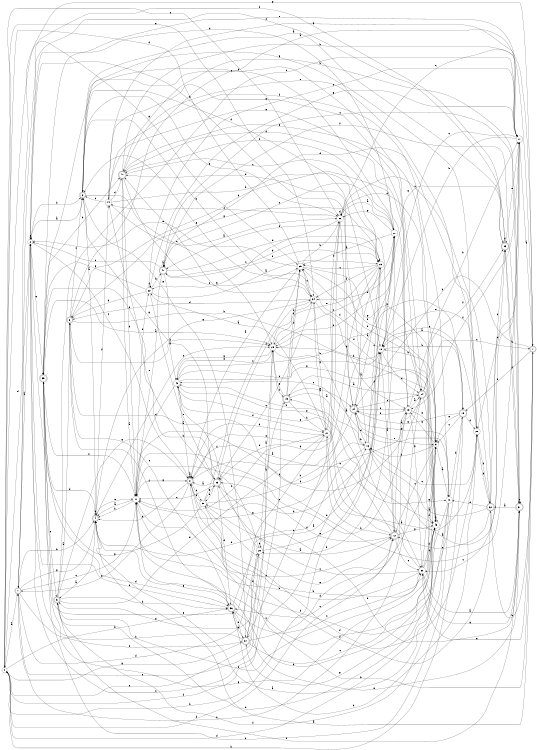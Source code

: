digraph n36_9 {
__start0 [label="" shape="none"];

rankdir=LR;
size="8,5";

s0 [style="filled", color="black", fillcolor="white" shape="circle", label="0"];
s1 [style="rounded,filled", color="black", fillcolor="white" shape="doublecircle", label="1"];
s2 [style="filled", color="black", fillcolor="white" shape="circle", label="2"];
s3 [style="rounded,filled", color="black", fillcolor="white" shape="doublecircle", label="3"];
s4 [style="rounded,filled", color="black", fillcolor="white" shape="doublecircle", label="4"];
s5 [style="rounded,filled", color="black", fillcolor="white" shape="doublecircle", label="5"];
s6 [style="rounded,filled", color="black", fillcolor="white" shape="doublecircle", label="6"];
s7 [style="rounded,filled", color="black", fillcolor="white" shape="doublecircle", label="7"];
s8 [style="rounded,filled", color="black", fillcolor="white" shape="doublecircle", label="8"];
s9 [style="filled", color="black", fillcolor="white" shape="circle", label="9"];
s10 [style="filled", color="black", fillcolor="white" shape="circle", label="10"];
s11 [style="filled", color="black", fillcolor="white" shape="circle", label="11"];
s12 [style="rounded,filled", color="black", fillcolor="white" shape="doublecircle", label="12"];
s13 [style="filled", color="black", fillcolor="white" shape="circle", label="13"];
s14 [style="rounded,filled", color="black", fillcolor="white" shape="doublecircle", label="14"];
s15 [style="rounded,filled", color="black", fillcolor="white" shape="doublecircle", label="15"];
s16 [style="filled", color="black", fillcolor="white" shape="circle", label="16"];
s17 [style="filled", color="black", fillcolor="white" shape="circle", label="17"];
s18 [style="filled", color="black", fillcolor="white" shape="circle", label="18"];
s19 [style="rounded,filled", color="black", fillcolor="white" shape="doublecircle", label="19"];
s20 [style="filled", color="black", fillcolor="white" shape="circle", label="20"];
s21 [style="filled", color="black", fillcolor="white" shape="circle", label="21"];
s22 [style="filled", color="black", fillcolor="white" shape="circle", label="22"];
s23 [style="filled", color="black", fillcolor="white" shape="circle", label="23"];
s24 [style="rounded,filled", color="black", fillcolor="white" shape="doublecircle", label="24"];
s25 [style="filled", color="black", fillcolor="white" shape="circle", label="25"];
s26 [style="filled", color="black", fillcolor="white" shape="circle", label="26"];
s27 [style="filled", color="black", fillcolor="white" shape="circle", label="27"];
s28 [style="filled", color="black", fillcolor="white" shape="circle", label="28"];
s29 [style="filled", color="black", fillcolor="white" shape="circle", label="29"];
s30 [style="filled", color="black", fillcolor="white" shape="circle", label="30"];
s31 [style="rounded,filled", color="black", fillcolor="white" shape="doublecircle", label="31"];
s32 [style="rounded,filled", color="black", fillcolor="white" shape="doublecircle", label="32"];
s33 [style="rounded,filled", color="black", fillcolor="white" shape="doublecircle", label="33"];
s34 [style="filled", color="black", fillcolor="white" shape="circle", label="34"];
s35 [style="rounded,filled", color="black", fillcolor="white" shape="doublecircle", label="35"];
s36 [style="rounded,filled", color="black", fillcolor="white" shape="doublecircle", label="36"];
s37 [style="rounded,filled", color="black", fillcolor="white" shape="doublecircle", label="37"];
s38 [style="filled", color="black", fillcolor="white" shape="circle", label="38"];
s39 [style="rounded,filled", color="black", fillcolor="white" shape="doublecircle", label="39"];
s40 [style="rounded,filled", color="black", fillcolor="white" shape="doublecircle", label="40"];
s41 [style="rounded,filled", color="black", fillcolor="white" shape="doublecircle", label="41"];
s42 [style="filled", color="black", fillcolor="white" shape="circle", label="42"];
s43 [style="filled", color="black", fillcolor="white" shape="circle", label="43"];
s44 [style="filled", color="black", fillcolor="white" shape="circle", label="44"];
s0 -> s1 [label="a"];
s0 -> s36 [label="b"];
s0 -> s26 [label="c"];
s0 -> s12 [label="d"];
s0 -> s34 [label="e"];
s0 -> s16 [label="f"];
s0 -> s25 [label="g"];
s1 -> s2 [label="a"];
s1 -> s4 [label="b"];
s1 -> s11 [label="c"];
s1 -> s28 [label="d"];
s1 -> s29 [label="e"];
s1 -> s37 [label="f"];
s1 -> s4 [label="g"];
s2 -> s3 [label="a"];
s2 -> s3 [label="b"];
s2 -> s8 [label="c"];
s2 -> s0 [label="d"];
s2 -> s39 [label="e"];
s2 -> s33 [label="f"];
s2 -> s2 [label="g"];
s3 -> s4 [label="a"];
s3 -> s34 [label="b"];
s3 -> s29 [label="c"];
s3 -> s18 [label="d"];
s3 -> s26 [label="e"];
s3 -> s27 [label="f"];
s3 -> s37 [label="g"];
s4 -> s5 [label="a"];
s4 -> s4 [label="b"];
s4 -> s29 [label="c"];
s4 -> s39 [label="d"];
s4 -> s11 [label="e"];
s4 -> s44 [label="f"];
s4 -> s34 [label="g"];
s5 -> s6 [label="a"];
s5 -> s36 [label="b"];
s5 -> s17 [label="c"];
s5 -> s43 [label="d"];
s5 -> s21 [label="e"];
s5 -> s30 [label="f"];
s5 -> s8 [label="g"];
s6 -> s7 [label="a"];
s6 -> s18 [label="b"];
s6 -> s3 [label="c"];
s6 -> s29 [label="d"];
s6 -> s36 [label="e"];
s6 -> s10 [label="f"];
s6 -> s23 [label="g"];
s7 -> s4 [label="a"];
s7 -> s8 [label="b"];
s7 -> s26 [label="c"];
s7 -> s24 [label="d"];
s7 -> s30 [label="e"];
s7 -> s19 [label="f"];
s7 -> s1 [label="g"];
s8 -> s8 [label="a"];
s8 -> s9 [label="b"];
s8 -> s38 [label="c"];
s8 -> s32 [label="d"];
s8 -> s1 [label="e"];
s8 -> s13 [label="f"];
s8 -> s4 [label="g"];
s9 -> s10 [label="a"];
s9 -> s18 [label="b"];
s9 -> s12 [label="c"];
s9 -> s26 [label="d"];
s9 -> s38 [label="e"];
s9 -> s16 [label="f"];
s9 -> s13 [label="g"];
s10 -> s4 [label="a"];
s10 -> s11 [label="b"];
s10 -> s42 [label="c"];
s10 -> s19 [label="d"];
s10 -> s39 [label="e"];
s10 -> s5 [label="f"];
s10 -> s24 [label="g"];
s11 -> s4 [label="a"];
s11 -> s4 [label="b"];
s11 -> s12 [label="c"];
s11 -> s17 [label="d"];
s11 -> s22 [label="e"];
s11 -> s14 [label="f"];
s11 -> s8 [label="g"];
s12 -> s13 [label="a"];
s12 -> s42 [label="b"];
s12 -> s15 [label="c"];
s12 -> s41 [label="d"];
s12 -> s30 [label="e"];
s12 -> s35 [label="f"];
s12 -> s43 [label="g"];
s13 -> s14 [label="a"];
s13 -> s17 [label="b"];
s13 -> s36 [label="c"];
s13 -> s6 [label="d"];
s13 -> s9 [label="e"];
s13 -> s24 [label="f"];
s13 -> s30 [label="g"];
s14 -> s15 [label="a"];
s14 -> s1 [label="b"];
s14 -> s7 [label="c"];
s14 -> s43 [label="d"];
s14 -> s11 [label="e"];
s14 -> s33 [label="f"];
s14 -> s44 [label="g"];
s15 -> s16 [label="a"];
s15 -> s21 [label="b"];
s15 -> s2 [label="c"];
s15 -> s25 [label="d"];
s15 -> s29 [label="e"];
s15 -> s25 [label="f"];
s15 -> s24 [label="g"];
s16 -> s17 [label="a"];
s16 -> s24 [label="b"];
s16 -> s23 [label="c"];
s16 -> s40 [label="d"];
s16 -> s4 [label="e"];
s16 -> s18 [label="f"];
s16 -> s11 [label="g"];
s17 -> s7 [label="a"];
s17 -> s18 [label="b"];
s17 -> s18 [label="c"];
s17 -> s20 [label="d"];
s17 -> s39 [label="e"];
s17 -> s13 [label="f"];
s17 -> s22 [label="g"];
s18 -> s12 [label="a"];
s18 -> s19 [label="b"];
s18 -> s14 [label="c"];
s18 -> s38 [label="d"];
s18 -> s32 [label="e"];
s18 -> s25 [label="f"];
s18 -> s27 [label="g"];
s19 -> s18 [label="a"];
s19 -> s0 [label="b"];
s19 -> s9 [label="c"];
s19 -> s20 [label="d"];
s19 -> s9 [label="e"];
s19 -> s11 [label="f"];
s19 -> s24 [label="g"];
s20 -> s21 [label="a"];
s20 -> s36 [label="b"];
s20 -> s16 [label="c"];
s20 -> s41 [label="d"];
s20 -> s18 [label="e"];
s20 -> s32 [label="f"];
s20 -> s3 [label="g"];
s21 -> s22 [label="a"];
s21 -> s12 [label="b"];
s21 -> s11 [label="c"];
s21 -> s8 [label="d"];
s21 -> s39 [label="e"];
s21 -> s26 [label="f"];
s21 -> s34 [label="g"];
s22 -> s23 [label="a"];
s22 -> s41 [label="b"];
s22 -> s17 [label="c"];
s22 -> s6 [label="d"];
s22 -> s35 [label="e"];
s22 -> s22 [label="f"];
s22 -> s39 [label="g"];
s23 -> s24 [label="a"];
s23 -> s0 [label="b"];
s23 -> s25 [label="c"];
s23 -> s35 [label="d"];
s23 -> s29 [label="e"];
s23 -> s34 [label="f"];
s23 -> s41 [label="g"];
s24 -> s8 [label="a"];
s24 -> s23 [label="b"];
s24 -> s14 [label="c"];
s24 -> s16 [label="d"];
s24 -> s9 [label="e"];
s24 -> s13 [label="f"];
s24 -> s2 [label="g"];
s25 -> s8 [label="a"];
s25 -> s26 [label="b"];
s25 -> s34 [label="c"];
s25 -> s0 [label="d"];
s25 -> s2 [label="e"];
s25 -> s43 [label="f"];
s25 -> s9 [label="g"];
s26 -> s27 [label="a"];
s26 -> s37 [label="b"];
s26 -> s22 [label="c"];
s26 -> s26 [label="d"];
s26 -> s8 [label="e"];
s26 -> s44 [label="f"];
s26 -> s24 [label="g"];
s27 -> s25 [label="a"];
s27 -> s28 [label="b"];
s27 -> s41 [label="c"];
s27 -> s2 [label="d"];
s27 -> s29 [label="e"];
s27 -> s40 [label="f"];
s27 -> s26 [label="g"];
s28 -> s29 [label="a"];
s28 -> s44 [label="b"];
s28 -> s0 [label="c"];
s28 -> s28 [label="d"];
s28 -> s18 [label="e"];
s28 -> s42 [label="f"];
s28 -> s5 [label="g"];
s29 -> s30 [label="a"];
s29 -> s15 [label="b"];
s29 -> s27 [label="c"];
s29 -> s34 [label="d"];
s29 -> s42 [label="e"];
s29 -> s43 [label="f"];
s29 -> s42 [label="g"];
s30 -> s31 [label="a"];
s30 -> s11 [label="b"];
s30 -> s35 [label="c"];
s30 -> s43 [label="d"];
s30 -> s42 [label="e"];
s30 -> s43 [label="f"];
s30 -> s9 [label="g"];
s31 -> s32 [label="a"];
s31 -> s40 [label="b"];
s31 -> s41 [label="c"];
s31 -> s5 [label="d"];
s31 -> s31 [label="e"];
s31 -> s33 [label="f"];
s31 -> s30 [label="g"];
s32 -> s16 [label="a"];
s32 -> s7 [label="b"];
s32 -> s26 [label="c"];
s32 -> s10 [label="d"];
s32 -> s12 [label="e"];
s32 -> s33 [label="f"];
s32 -> s20 [label="g"];
s33 -> s3 [label="a"];
s33 -> s31 [label="b"];
s33 -> s30 [label="c"];
s33 -> s33 [label="d"];
s33 -> s17 [label="e"];
s33 -> s1 [label="f"];
s33 -> s34 [label="g"];
s34 -> s13 [label="a"];
s34 -> s21 [label="b"];
s34 -> s35 [label="c"];
s34 -> s6 [label="d"];
s34 -> s3 [label="e"];
s34 -> s35 [label="f"];
s34 -> s40 [label="g"];
s35 -> s8 [label="a"];
s35 -> s31 [label="b"];
s35 -> s11 [label="c"];
s35 -> s36 [label="d"];
s35 -> s38 [label="e"];
s35 -> s39 [label="f"];
s35 -> s3 [label="g"];
s36 -> s27 [label="a"];
s36 -> s37 [label="b"];
s36 -> s30 [label="c"];
s36 -> s2 [label="d"];
s36 -> s31 [label="e"];
s36 -> s6 [label="f"];
s36 -> s11 [label="g"];
s37 -> s15 [label="a"];
s37 -> s2 [label="b"];
s37 -> s9 [label="c"];
s37 -> s12 [label="d"];
s37 -> s36 [label="e"];
s37 -> s28 [label="f"];
s37 -> s0 [label="g"];
s38 -> s12 [label="a"];
s38 -> s27 [label="b"];
s38 -> s25 [label="c"];
s38 -> s20 [label="d"];
s38 -> s35 [label="e"];
s38 -> s8 [label="f"];
s38 -> s2 [label="g"];
s39 -> s29 [label="a"];
s39 -> s40 [label="b"];
s39 -> s14 [label="c"];
s39 -> s36 [label="d"];
s39 -> s5 [label="e"];
s39 -> s11 [label="f"];
s39 -> s9 [label="g"];
s40 -> s11 [label="a"];
s40 -> s17 [label="b"];
s40 -> s23 [label="c"];
s40 -> s13 [label="d"];
s40 -> s20 [label="e"];
s40 -> s25 [label="f"];
s40 -> s11 [label="g"];
s41 -> s41 [label="a"];
s41 -> s23 [label="b"];
s41 -> s2 [label="c"];
s41 -> s23 [label="d"];
s41 -> s11 [label="e"];
s41 -> s31 [label="f"];
s41 -> s42 [label="g"];
s42 -> s8 [label="a"];
s42 -> s19 [label="b"];
s42 -> s18 [label="c"];
s42 -> s11 [label="d"];
s42 -> s43 [label="e"];
s42 -> s21 [label="f"];
s42 -> s9 [label="g"];
s43 -> s43 [label="a"];
s43 -> s29 [label="b"];
s43 -> s4 [label="c"];
s43 -> s0 [label="d"];
s43 -> s40 [label="e"];
s43 -> s25 [label="f"];
s43 -> s37 [label="g"];
s44 -> s26 [label="a"];
s44 -> s23 [label="b"];
s44 -> s3 [label="c"];
s44 -> s40 [label="d"];
s44 -> s14 [label="e"];
s44 -> s10 [label="f"];
s44 -> s17 [label="g"];

}
